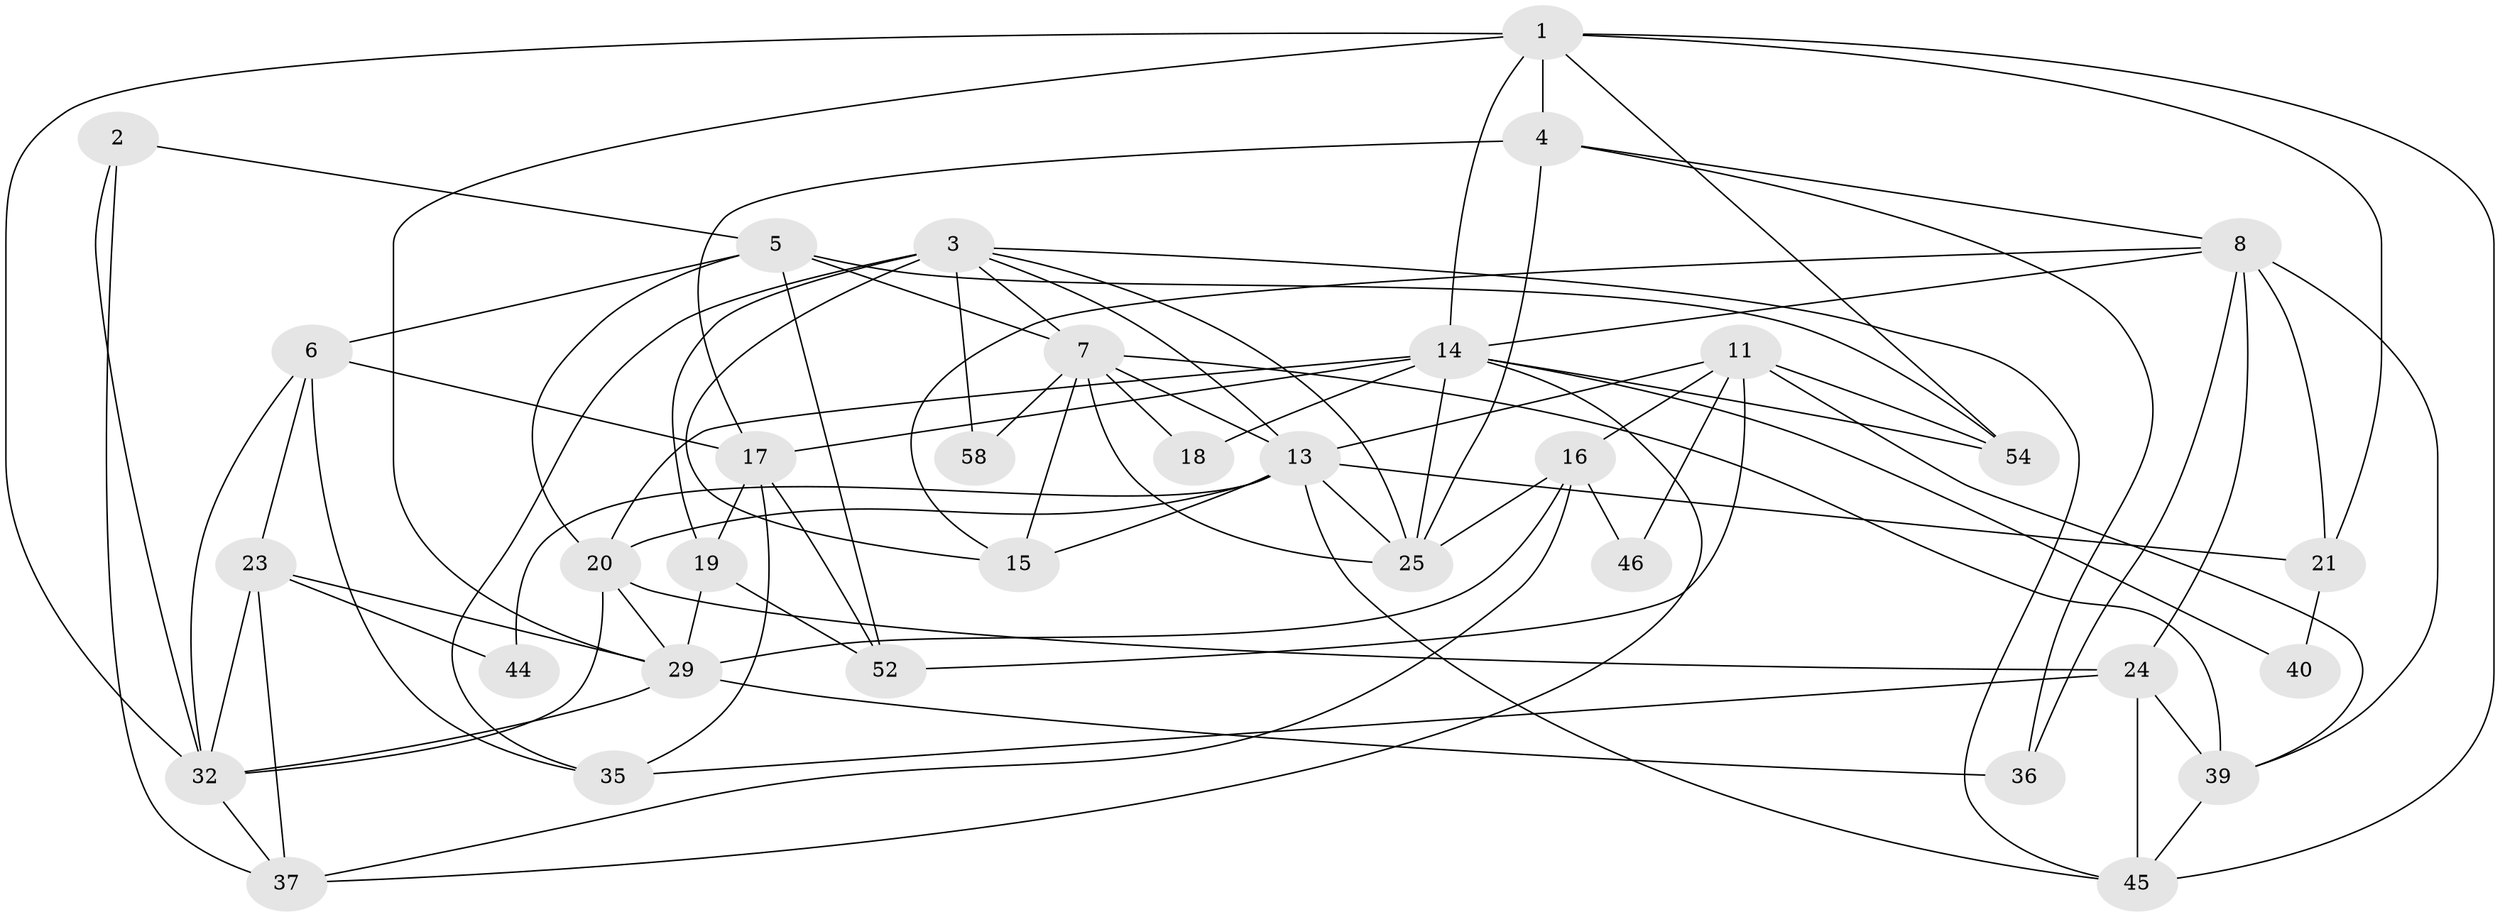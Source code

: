 // original degree distribution, {4: 0.29310344827586204, 3: 0.27586206896551724, 5: 0.1896551724137931, 6: 0.1206896551724138, 2: 0.10344827586206896, 7: 0.017241379310344827}
// Generated by graph-tools (version 1.1) at 2025/41/03/06/25 10:41:54]
// undirected, 34 vertices, 86 edges
graph export_dot {
graph [start="1"]
  node [color=gray90,style=filled];
  1 [super="+41"];
  2 [super="+28"];
  3 [super="+49"];
  4 [super="+9"];
  5;
  6 [super="+10"];
  7 [super="+22"];
  8 [super="+30"];
  11 [super="+12"];
  13 [super="+43"];
  14 [super="+26"];
  15 [super="+53"];
  16;
  17 [super="+27"];
  18;
  19 [super="+50"];
  20 [super="+48"];
  21;
  23 [super="+57"];
  24 [super="+47"];
  25 [super="+31"];
  29 [super="+33"];
  32 [super="+34"];
  35 [super="+42"];
  36;
  37 [super="+38"];
  39 [super="+51"];
  40;
  44 [super="+55"];
  45 [super="+56"];
  46;
  52;
  54;
  58;
  1 -- 14;
  1 -- 21;
  1 -- 32;
  1 -- 4;
  1 -- 54;
  1 -- 45;
  1 -- 29;
  2 -- 32;
  2 -- 5;
  2 -- 37;
  3 -- 19;
  3 -- 58;
  3 -- 45;
  3 -- 35;
  3 -- 7;
  3 -- 25;
  3 -- 15;
  3 -- 13;
  4 -- 8;
  4 -- 36;
  4 -- 17;
  4 -- 25;
  5 -- 6;
  5 -- 54;
  5 -- 20;
  5 -- 52;
  5 -- 7;
  6 -- 32;
  6 -- 17;
  6 -- 35;
  6 -- 23;
  7 -- 18;
  7 -- 15;
  7 -- 39;
  7 -- 25;
  7 -- 58;
  7 -- 13;
  8 -- 21 [weight=2];
  8 -- 24;
  8 -- 39;
  8 -- 15;
  8 -- 36;
  8 -- 14;
  11 -- 54;
  11 -- 16;
  11 -- 52;
  11 -- 39;
  11 -- 13;
  11 -- 46;
  13 -- 25;
  13 -- 20;
  13 -- 44 [weight=2];
  13 -- 45;
  13 -- 21;
  13 -- 15;
  14 -- 20;
  14 -- 17;
  14 -- 18 [weight=2];
  14 -- 37;
  14 -- 54;
  14 -- 40;
  14 -- 25;
  16 -- 25;
  16 -- 29;
  16 -- 37;
  16 -- 46;
  17 -- 35;
  17 -- 52;
  17 -- 19;
  19 -- 52;
  19 -- 29;
  20 -- 32;
  20 -- 24;
  20 -- 29;
  21 -- 40;
  23 -- 32 [weight=2];
  23 -- 29;
  23 -- 37;
  23 -- 44;
  24 -- 39 [weight=2];
  24 -- 45;
  24 -- 35;
  29 -- 32;
  29 -- 36;
  32 -- 37;
  39 -- 45;
}
